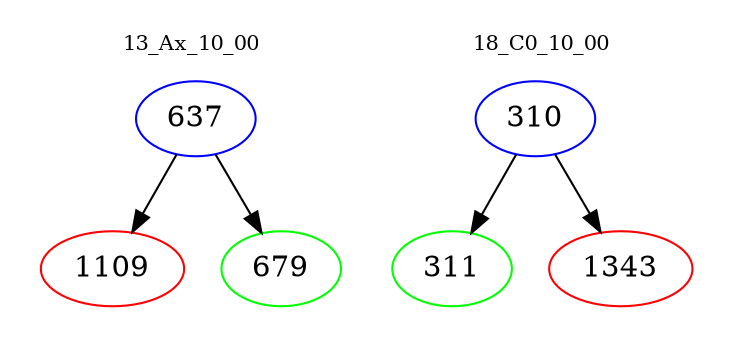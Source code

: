 digraph{
subgraph cluster_0 {
color = white
label = "13_Ax_10_00";
fontsize=10;
T0_637 [label="637", color="blue"]
T0_637 -> T0_1109 [color="black"]
T0_1109 [label="1109", color="red"]
T0_637 -> T0_679 [color="black"]
T0_679 [label="679", color="green"]
}
subgraph cluster_1 {
color = white
label = "18_C0_10_00";
fontsize=10;
T1_310 [label="310", color="blue"]
T1_310 -> T1_311 [color="black"]
T1_311 [label="311", color="green"]
T1_310 -> T1_1343 [color="black"]
T1_1343 [label="1343", color="red"]
}
}
